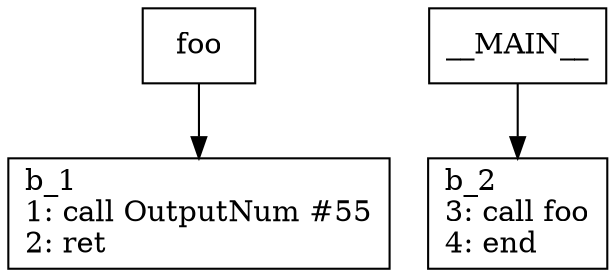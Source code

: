 digraph Computation {
node [shape=box];
foo -> b_1;
b_1 [label="b_1\l1: call OutputNum #55\l2: ret \l"]
__MAIN__ -> b_2;
b_2 [label="b_2\l3: call foo\l4: end\l"]
}